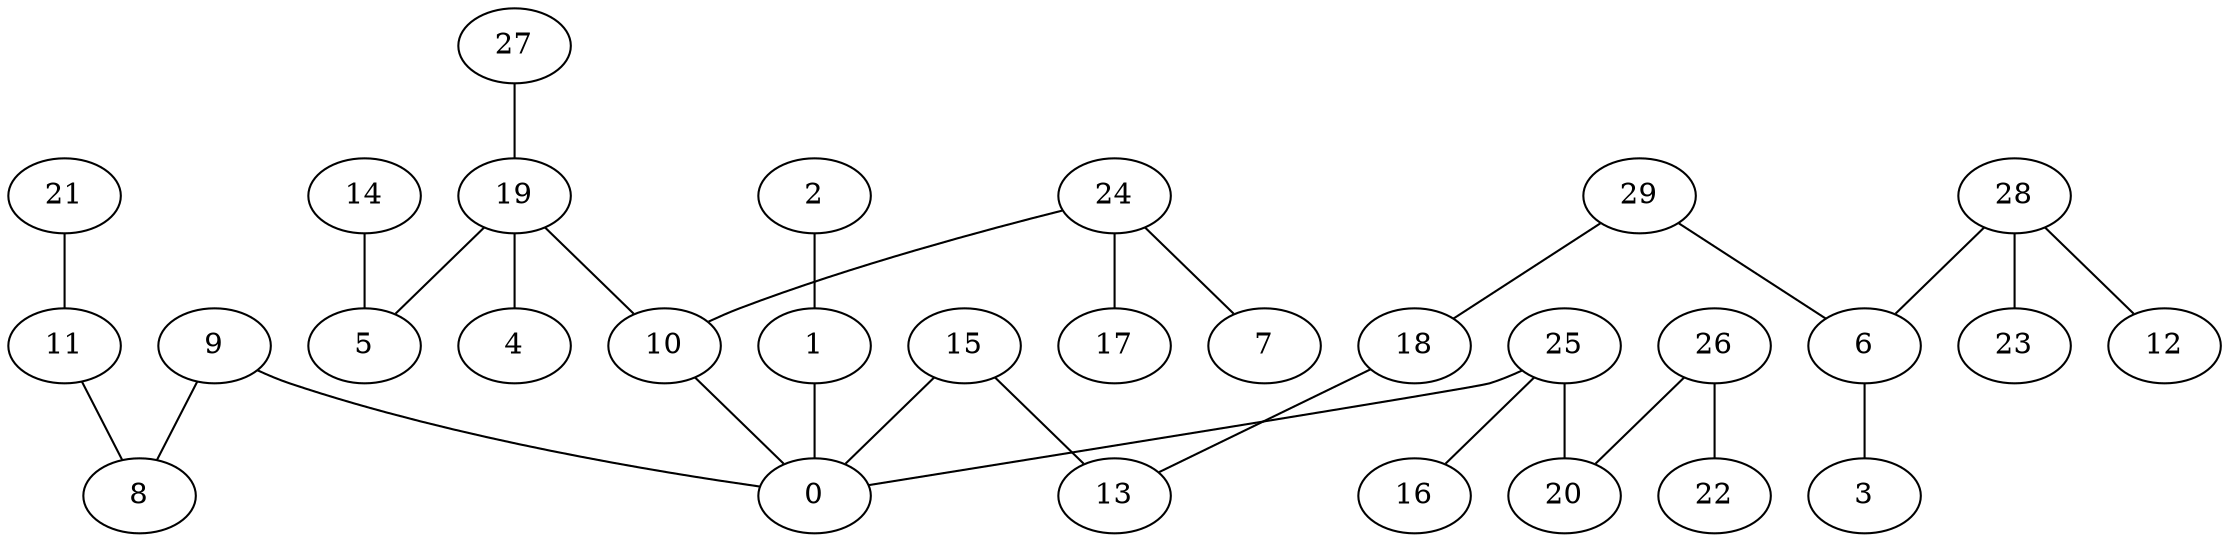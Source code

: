 graph {
"0";
"1";
"2";
"3";
"4";
"5";
"6";
"7";
"8";
"9";
"10";
"11";
"12";
"13";
"14";
"15";
"16";
"17";
"18";
"19";
"20";
"21";
"22";
"23";
"24";
"25";
"26";
"27";
"28";
"29";
"1"--"0";
"2"--"1";
"6"--"3";
"9"--"0";
"9"--"8";
"10"--"0";
"11"--"8";
"14"--"5";
"15"--"0";
"15"--"13";
"18"--"13";
"19"--"4";
"19"--"5";
"19"--"10";
"21"--"11";
"24"--"7";
"24"--"10";
"24"--"17";
"25"--"0";
"25"--"16";
"25"--"20";
"26"--"20";
"26"--"22";
"27"--"19";
"28"--"6";
"28"--"12";
"28"--"23";
"29"--"6";
"29"--"18";
}